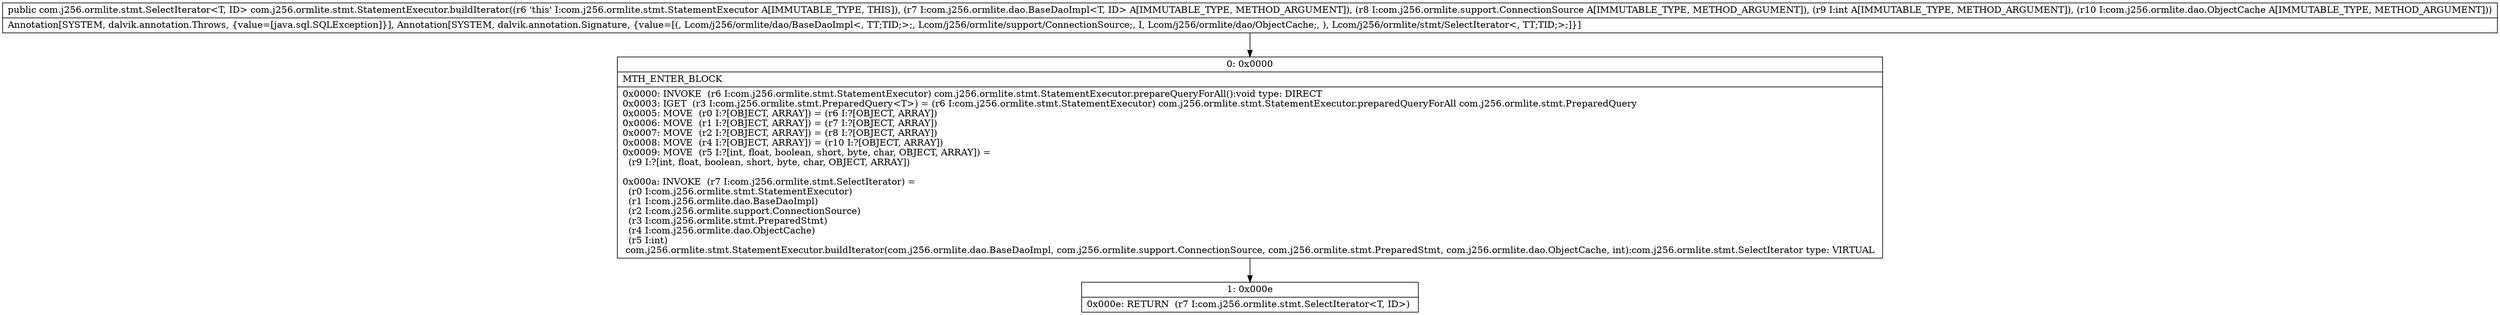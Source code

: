 digraph "CFG forcom.j256.ormlite.stmt.StatementExecutor.buildIterator(Lcom\/j256\/ormlite\/dao\/BaseDaoImpl;Lcom\/j256\/ormlite\/support\/ConnectionSource;ILcom\/j256\/ormlite\/dao\/ObjectCache;)Lcom\/j256\/ormlite\/stmt\/SelectIterator;" {
Node_0 [shape=record,label="{0\:\ 0x0000|MTH_ENTER_BLOCK\l|0x0000: INVOKE  (r6 I:com.j256.ormlite.stmt.StatementExecutor) com.j256.ormlite.stmt.StatementExecutor.prepareQueryForAll():void type: DIRECT \l0x0003: IGET  (r3 I:com.j256.ormlite.stmt.PreparedQuery\<T\>) = (r6 I:com.j256.ormlite.stmt.StatementExecutor) com.j256.ormlite.stmt.StatementExecutor.preparedQueryForAll com.j256.ormlite.stmt.PreparedQuery \l0x0005: MOVE  (r0 I:?[OBJECT, ARRAY]) = (r6 I:?[OBJECT, ARRAY]) \l0x0006: MOVE  (r1 I:?[OBJECT, ARRAY]) = (r7 I:?[OBJECT, ARRAY]) \l0x0007: MOVE  (r2 I:?[OBJECT, ARRAY]) = (r8 I:?[OBJECT, ARRAY]) \l0x0008: MOVE  (r4 I:?[OBJECT, ARRAY]) = (r10 I:?[OBJECT, ARRAY]) \l0x0009: MOVE  (r5 I:?[int, float, boolean, short, byte, char, OBJECT, ARRAY]) = \l  (r9 I:?[int, float, boolean, short, byte, char, OBJECT, ARRAY])\l \l0x000a: INVOKE  (r7 I:com.j256.ormlite.stmt.SelectIterator) = \l  (r0 I:com.j256.ormlite.stmt.StatementExecutor)\l  (r1 I:com.j256.ormlite.dao.BaseDaoImpl)\l  (r2 I:com.j256.ormlite.support.ConnectionSource)\l  (r3 I:com.j256.ormlite.stmt.PreparedStmt)\l  (r4 I:com.j256.ormlite.dao.ObjectCache)\l  (r5 I:int)\l com.j256.ormlite.stmt.StatementExecutor.buildIterator(com.j256.ormlite.dao.BaseDaoImpl, com.j256.ormlite.support.ConnectionSource, com.j256.ormlite.stmt.PreparedStmt, com.j256.ormlite.dao.ObjectCache, int):com.j256.ormlite.stmt.SelectIterator type: VIRTUAL \l}"];
Node_1 [shape=record,label="{1\:\ 0x000e|0x000e: RETURN  (r7 I:com.j256.ormlite.stmt.SelectIterator\<T, ID\>) \l}"];
MethodNode[shape=record,label="{public com.j256.ormlite.stmt.SelectIterator\<T, ID\> com.j256.ormlite.stmt.StatementExecutor.buildIterator((r6 'this' I:com.j256.ormlite.stmt.StatementExecutor A[IMMUTABLE_TYPE, THIS]), (r7 I:com.j256.ormlite.dao.BaseDaoImpl\<T, ID\> A[IMMUTABLE_TYPE, METHOD_ARGUMENT]), (r8 I:com.j256.ormlite.support.ConnectionSource A[IMMUTABLE_TYPE, METHOD_ARGUMENT]), (r9 I:int A[IMMUTABLE_TYPE, METHOD_ARGUMENT]), (r10 I:com.j256.ormlite.dao.ObjectCache A[IMMUTABLE_TYPE, METHOD_ARGUMENT]))  | Annotation[SYSTEM, dalvik.annotation.Throws, \{value=[java.sql.SQLException]\}], Annotation[SYSTEM, dalvik.annotation.Signature, \{value=[(, Lcom\/j256\/ormlite\/dao\/BaseDaoImpl\<, TT;TID;\>;, Lcom\/j256\/ormlite\/support\/ConnectionSource;, I, Lcom\/j256\/ormlite\/dao\/ObjectCache;, ), Lcom\/j256\/ormlite\/stmt\/SelectIterator\<, TT;TID;\>;]\}]\l}"];
MethodNode -> Node_0;
Node_0 -> Node_1;
}

